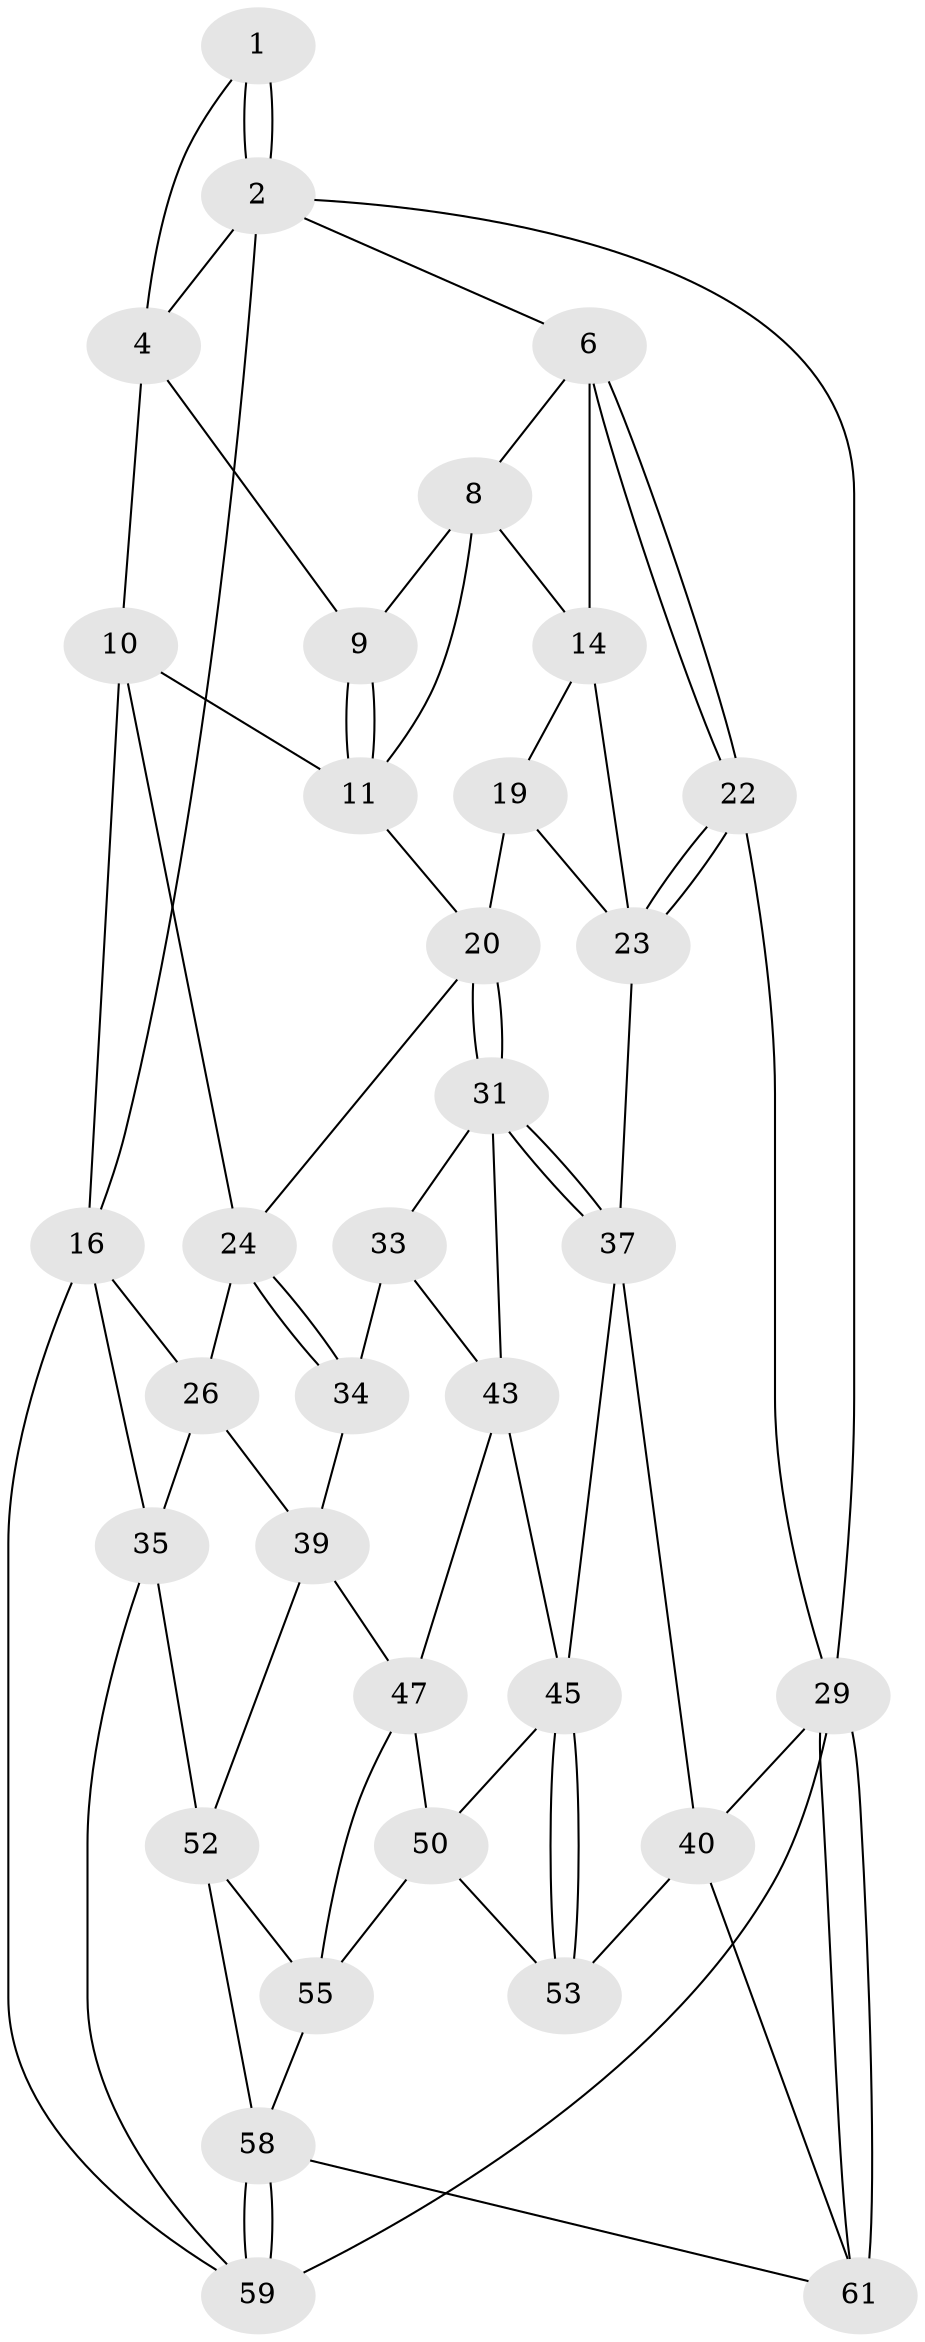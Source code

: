 // Generated by graph-tools (version 1.1) at 2025/52/02/27/25 19:52:37]
// undirected, 34 vertices, 75 edges
graph export_dot {
graph [start="1"]
  node [color=gray90,style=filled];
  1 [pos="+0.7400413035050558+0"];
  2 [pos="+1+0",super="+3"];
  4 [pos="+0.6952261414530188+0",super="+5"];
  6 [pos="+1+0",super="+7"];
  8 [pos="+0.7641941871624849+0.23111634194439956",super="+12"];
  9 [pos="+0.6654637399273442+0.07393082226522883"];
  10 [pos="+0.24732006414999647+0.2125871319936061",super="+15"];
  11 [pos="+0.5863600415182084+0.18546219785103335",super="+13"];
  14 [pos="+0.8441430747059582+0.36111253010167393",super="+18"];
  16 [pos="+0.116189289267736+0.3259617214855648",super="+17"];
  19 [pos="+0.6881300513911084+0.47338006353608325"];
  20 [pos="+0.6753714169601236+0.47524772921378916",super="+21"];
  22 [pos="+1+0.36655400924408116"];
  23 [pos="+0.9204001128031688+0.4405032461872783",super="+28"];
  24 [pos="+0.44148724308234083+0.45962144803803034",super="+25"];
  26 [pos="+0.3030657451695721+0.4796308868086966",super="+27"];
  29 [pos="+1+1",super="+30"];
  31 [pos="+0.6745717793934516+0.5758540699509797",super="+32"];
  33 [pos="+0.5699224507142406+0.6533213433247584",super="+42"];
  34 [pos="+0.4805454124216439+0.6039498380081795",super="+38"];
  35 [pos="+0+0.724307765627238",super="+36"];
  37 [pos="+0.9236763070425618+0.6905756234863032",super="+41"];
  39 [pos="+0.3040477367865161+0.7051254981471281",super="+49"];
  40 [pos="+1+0.7479597024444158",super="+54"];
  43 [pos="+0.6537685577060224+0.6977088218579057",super="+44"];
  45 [pos="+0.8576558711225032+0.7677542841606758",super="+46"];
  47 [pos="+0.5212259657860324+0.8597250549947147",super="+48"];
  50 [pos="+0.6597814907245385+0.9393916623444323",super="+51"];
  52 [pos="+0.18182397205283+0.822712932819229",super="+56"];
  53 [pos="+0.8136094955041359+0.8606013893181075"];
  55 [pos="+0.28428966102031633+0.8851499006335279",super="+57"];
  58 [pos="+0.17091452246824496+1",super="+60"];
  59 [pos="+0+1"];
  61 [pos="+0.8498065373066849+1"];
  1 -- 2;
  1 -- 2;
  1 -- 4;
  2 -- 6;
  2 -- 29;
  2 -- 4;
  2 -- 16;
  4 -- 9;
  4 -- 10;
  6 -- 22;
  6 -- 22;
  6 -- 8;
  6 -- 14;
  8 -- 9;
  8 -- 11;
  8 -- 14;
  9 -- 11;
  9 -- 11;
  10 -- 11;
  10 -- 16;
  10 -- 24;
  11 -- 20;
  14 -- 19;
  14 -- 23;
  16 -- 26;
  16 -- 59;
  16 -- 35;
  19 -- 20;
  19 -- 23;
  20 -- 31;
  20 -- 31;
  20 -- 24;
  22 -- 23;
  22 -- 23;
  22 -- 29;
  23 -- 37;
  24 -- 34;
  24 -- 34;
  24 -- 26;
  26 -- 39;
  26 -- 35;
  29 -- 61;
  29 -- 61;
  29 -- 59;
  29 -- 40;
  31 -- 37;
  31 -- 37;
  31 -- 33;
  31 -- 43;
  33 -- 34 [weight=2];
  33 -- 43;
  34 -- 39;
  35 -- 52;
  35 -- 59;
  37 -- 40;
  37 -- 45;
  39 -- 52;
  39 -- 47;
  40 -- 61;
  40 -- 53;
  43 -- 45;
  43 -- 47;
  45 -- 53;
  45 -- 53;
  45 -- 50;
  47 -- 50;
  47 -- 55;
  50 -- 53;
  50 -- 55;
  52 -- 58;
  52 -- 55;
  55 -- 58;
  58 -- 59;
  58 -- 59;
  58 -- 61;
}
